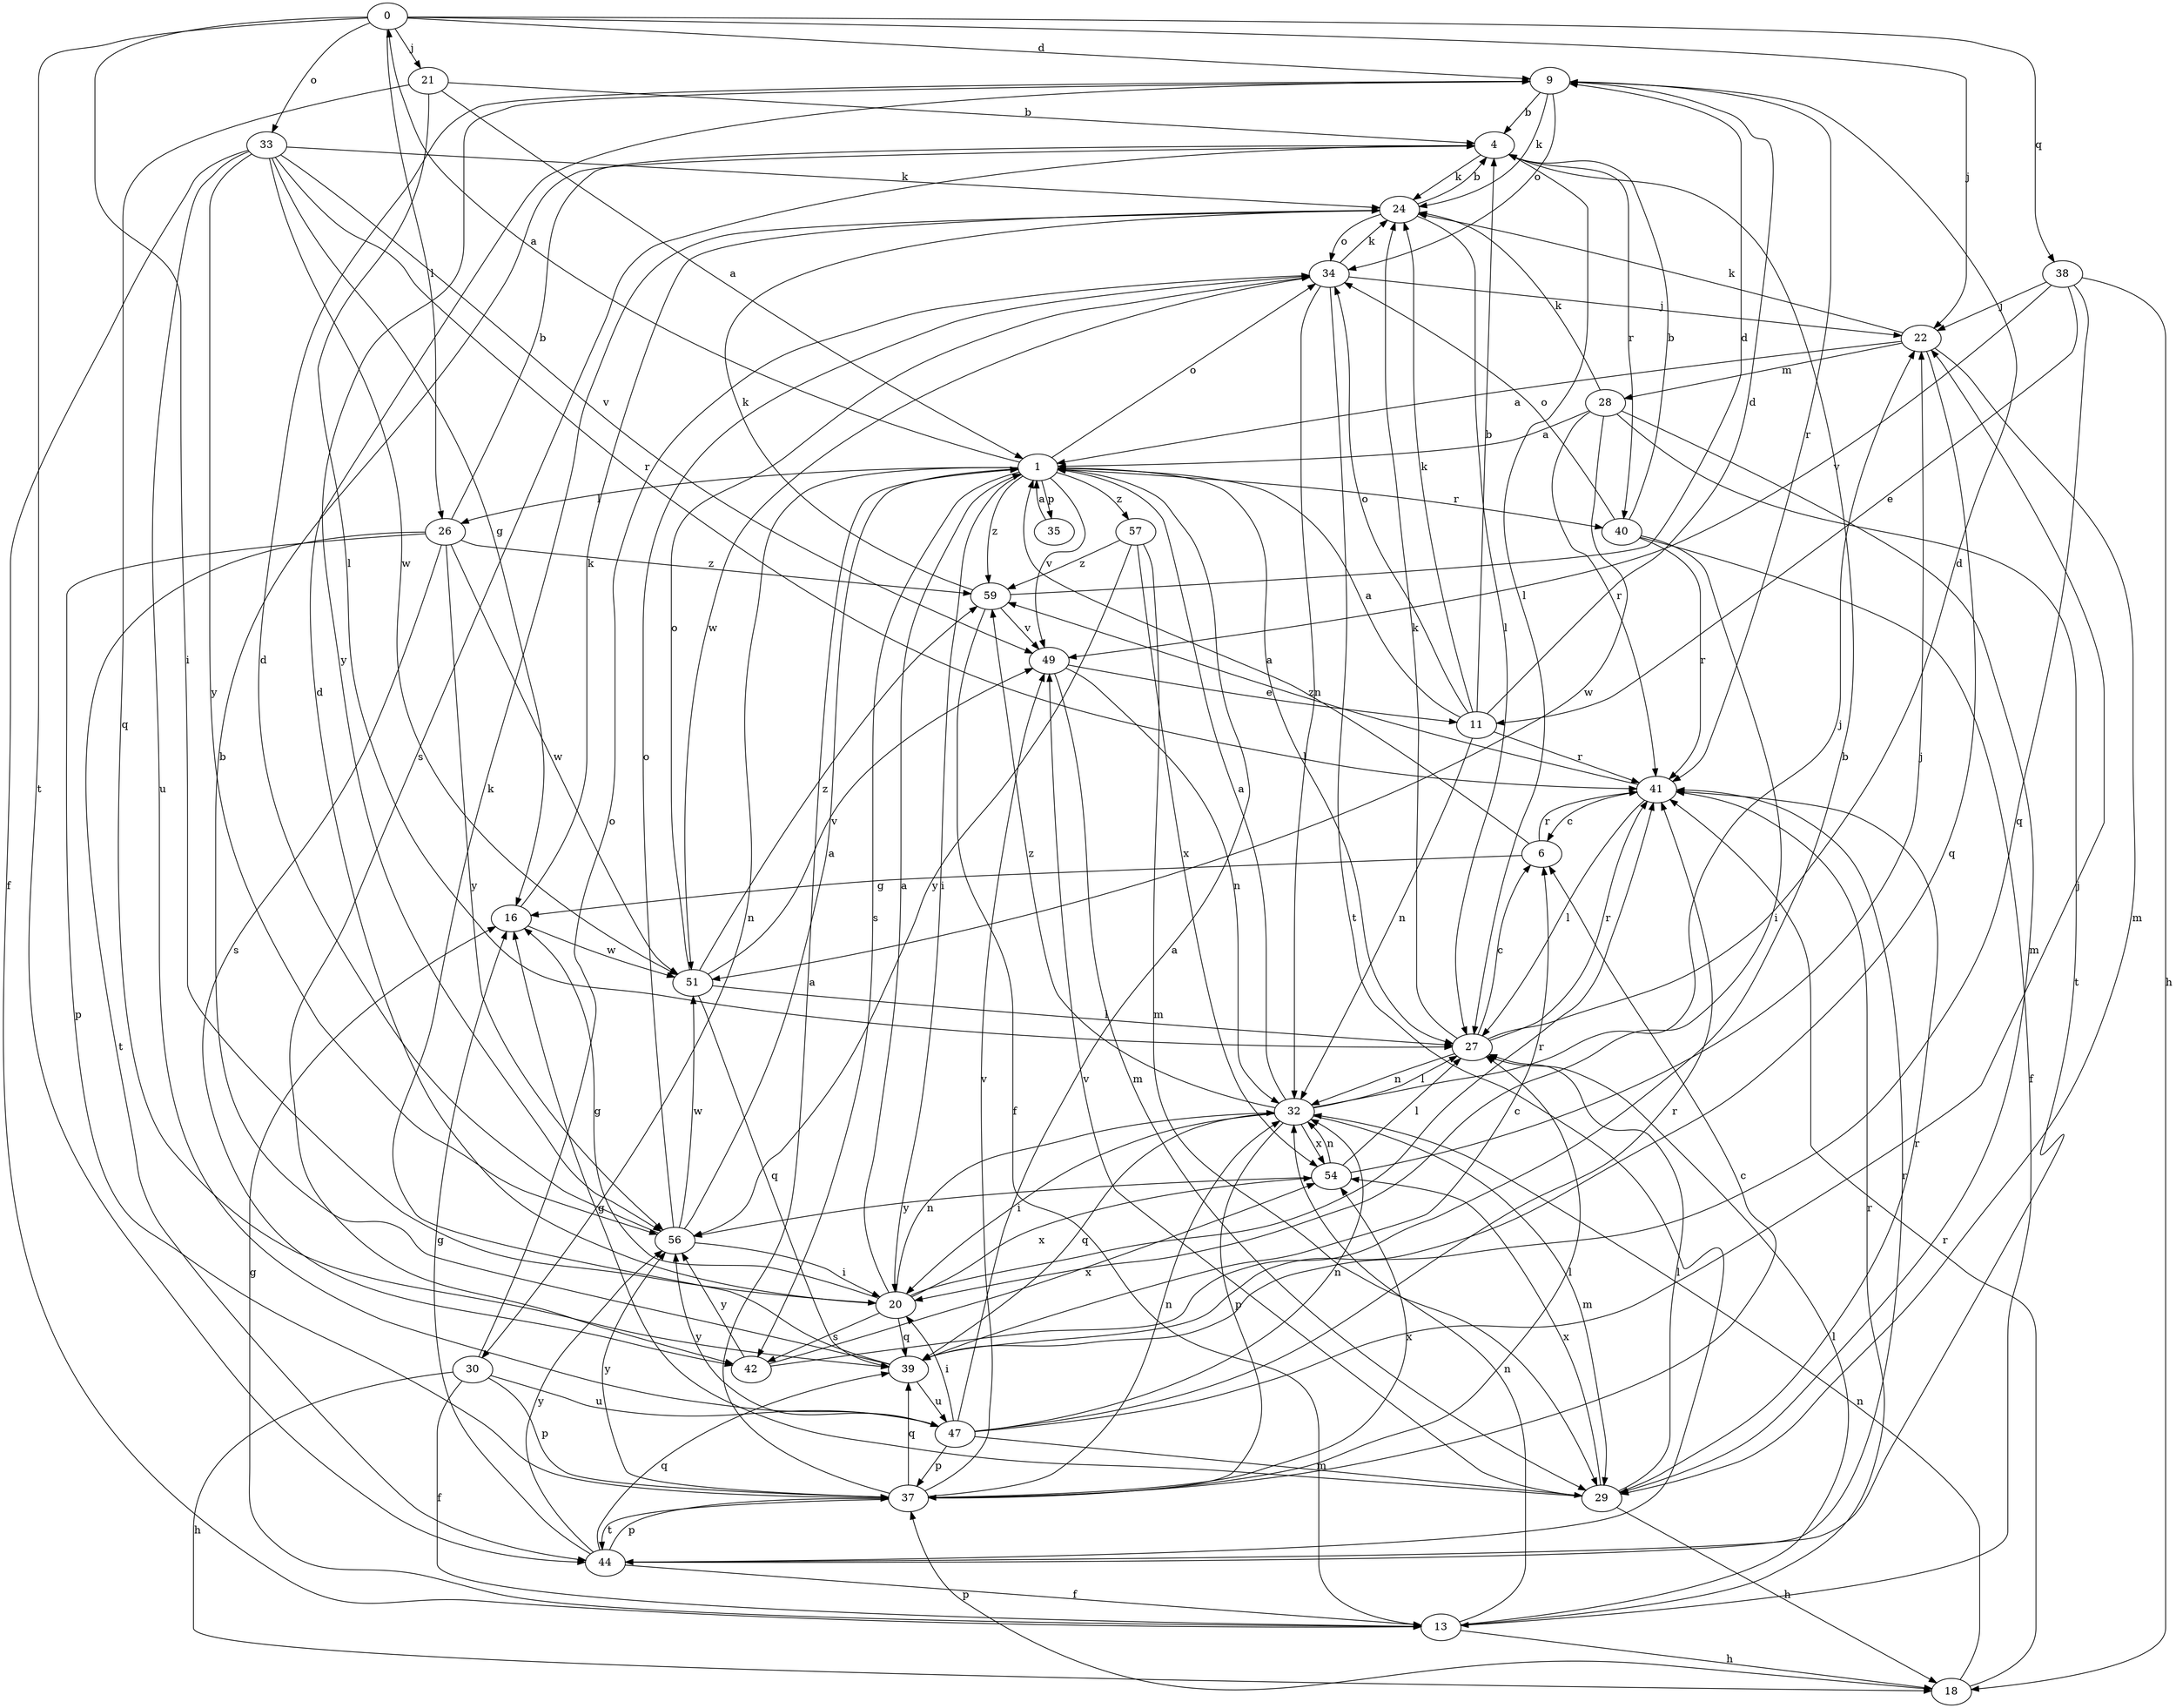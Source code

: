 strict digraph  {
0;
1;
4;
6;
9;
11;
13;
16;
18;
20;
21;
22;
24;
26;
27;
28;
29;
30;
32;
33;
34;
35;
37;
38;
39;
40;
41;
42;
44;
47;
49;
51;
54;
56;
57;
59;
0 -> 9  [label=d];
0 -> 20  [label=i];
0 -> 21  [label=j];
0 -> 22  [label=j];
0 -> 26  [label=l];
0 -> 33  [label=o];
0 -> 38  [label=q];
0 -> 44  [label=t];
1 -> 0  [label=a];
1 -> 20  [label=i];
1 -> 26  [label=l];
1 -> 27  [label=l];
1 -> 30  [label=n];
1 -> 34  [label=o];
1 -> 35  [label=p];
1 -> 40  [label=r];
1 -> 42  [label=s];
1 -> 49  [label=v];
1 -> 57  [label=z];
1 -> 59  [label=z];
4 -> 24  [label=k];
4 -> 27  [label=l];
4 -> 40  [label=r];
4 -> 42  [label=s];
6 -> 1  [label=a];
6 -> 16  [label=g];
6 -> 41  [label=r];
9 -> 4  [label=b];
9 -> 24  [label=k];
9 -> 34  [label=o];
9 -> 41  [label=r];
9 -> 56  [label=y];
11 -> 1  [label=a];
11 -> 4  [label=b];
11 -> 9  [label=d];
11 -> 24  [label=k];
11 -> 32  [label=n];
11 -> 34  [label=o];
11 -> 41  [label=r];
13 -> 16  [label=g];
13 -> 18  [label=h];
13 -> 27  [label=l];
13 -> 32  [label=n];
13 -> 41  [label=r];
16 -> 24  [label=k];
16 -> 51  [label=w];
18 -> 32  [label=n];
18 -> 37  [label=p];
18 -> 41  [label=r];
20 -> 1  [label=a];
20 -> 9  [label=d];
20 -> 16  [label=g];
20 -> 32  [label=n];
20 -> 39  [label=q];
20 -> 41  [label=r];
20 -> 42  [label=s];
20 -> 54  [label=x];
21 -> 1  [label=a];
21 -> 4  [label=b];
21 -> 27  [label=l];
21 -> 39  [label=q];
22 -> 1  [label=a];
22 -> 24  [label=k];
22 -> 28  [label=m];
22 -> 29  [label=m];
22 -> 39  [label=q];
24 -> 4  [label=b];
24 -> 27  [label=l];
24 -> 34  [label=o];
26 -> 4  [label=b];
26 -> 37  [label=p];
26 -> 42  [label=s];
26 -> 44  [label=t];
26 -> 51  [label=w];
26 -> 56  [label=y];
26 -> 59  [label=z];
27 -> 6  [label=c];
27 -> 9  [label=d];
27 -> 24  [label=k];
27 -> 32  [label=n];
27 -> 41  [label=r];
28 -> 1  [label=a];
28 -> 24  [label=k];
28 -> 29  [label=m];
28 -> 41  [label=r];
28 -> 44  [label=t];
28 -> 51  [label=w];
29 -> 16  [label=g];
29 -> 18  [label=h];
29 -> 27  [label=l];
29 -> 41  [label=r];
29 -> 49  [label=v];
29 -> 54  [label=x];
30 -> 13  [label=f];
30 -> 18  [label=h];
30 -> 34  [label=o];
30 -> 37  [label=p];
30 -> 47  [label=u];
32 -> 1  [label=a];
32 -> 20  [label=i];
32 -> 22  [label=j];
32 -> 27  [label=l];
32 -> 29  [label=m];
32 -> 37  [label=p];
32 -> 39  [label=q];
32 -> 54  [label=x];
32 -> 59  [label=z];
33 -> 13  [label=f];
33 -> 16  [label=g];
33 -> 24  [label=k];
33 -> 41  [label=r];
33 -> 47  [label=u];
33 -> 49  [label=v];
33 -> 51  [label=w];
33 -> 56  [label=y];
34 -> 22  [label=j];
34 -> 24  [label=k];
34 -> 32  [label=n];
34 -> 44  [label=t];
34 -> 51  [label=w];
35 -> 1  [label=a];
37 -> 1  [label=a];
37 -> 6  [label=c];
37 -> 27  [label=l];
37 -> 32  [label=n];
37 -> 39  [label=q];
37 -> 44  [label=t];
37 -> 49  [label=v];
37 -> 54  [label=x];
37 -> 56  [label=y];
38 -> 11  [label=e];
38 -> 18  [label=h];
38 -> 22  [label=j];
38 -> 39  [label=q];
38 -> 49  [label=v];
39 -> 4  [label=b];
39 -> 6  [label=c];
39 -> 24  [label=k];
39 -> 47  [label=u];
40 -> 4  [label=b];
40 -> 13  [label=f];
40 -> 20  [label=i];
40 -> 34  [label=o];
40 -> 41  [label=r];
41 -> 6  [label=c];
41 -> 27  [label=l];
41 -> 59  [label=z];
42 -> 4  [label=b];
42 -> 54  [label=x];
42 -> 56  [label=y];
44 -> 13  [label=f];
44 -> 16  [label=g];
44 -> 37  [label=p];
44 -> 39  [label=q];
44 -> 41  [label=r];
44 -> 56  [label=y];
47 -> 1  [label=a];
47 -> 20  [label=i];
47 -> 22  [label=j];
47 -> 29  [label=m];
47 -> 32  [label=n];
47 -> 37  [label=p];
47 -> 41  [label=r];
47 -> 56  [label=y];
49 -> 11  [label=e];
49 -> 29  [label=m];
49 -> 32  [label=n];
51 -> 27  [label=l];
51 -> 34  [label=o];
51 -> 39  [label=q];
51 -> 49  [label=v];
51 -> 59  [label=z];
54 -> 22  [label=j];
54 -> 27  [label=l];
54 -> 32  [label=n];
54 -> 56  [label=y];
56 -> 1  [label=a];
56 -> 9  [label=d];
56 -> 20  [label=i];
56 -> 34  [label=o];
56 -> 51  [label=w];
57 -> 29  [label=m];
57 -> 54  [label=x];
57 -> 56  [label=y];
57 -> 59  [label=z];
59 -> 9  [label=d];
59 -> 13  [label=f];
59 -> 24  [label=k];
59 -> 49  [label=v];
}
